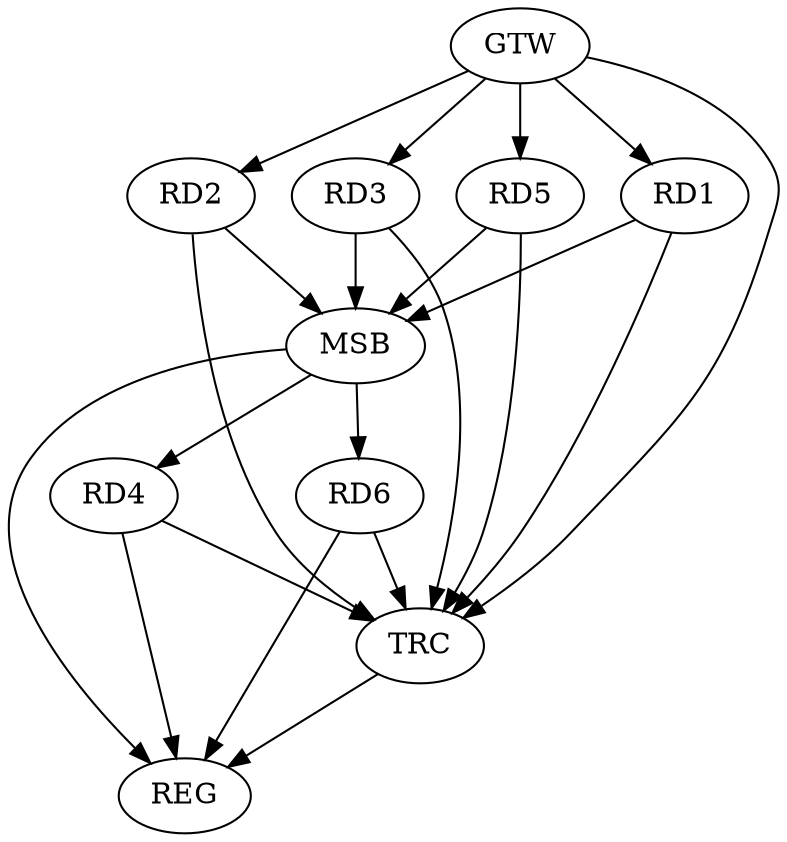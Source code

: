 strict digraph G {
  RD1 [ label="RD1" ];
  RD2 [ label="RD2" ];
  RD3 [ label="RD3" ];
  RD4 [ label="RD4" ];
  RD5 [ label="RD5" ];
  RD6 [ label="RD6" ];
  GTW [ label="GTW" ];
  REG [ label="REG" ];
  MSB [ label="MSB" ];
  TRC [ label="TRC" ];
  GTW -> RD1;
  GTW -> RD2;
  GTW -> RD3;
  GTW -> RD5;
  RD4 -> REG;
  RD6 -> REG;
  RD1 -> MSB;
  MSB -> RD6;
  MSB -> REG;
  RD2 -> MSB;
  RD3 -> MSB;
  MSB -> RD4;
  RD5 -> MSB;
  RD1 -> TRC;
  RD2 -> TRC;
  RD3 -> TRC;
  RD4 -> TRC;
  RD5 -> TRC;
  RD6 -> TRC;
  GTW -> TRC;
  TRC -> REG;
}
